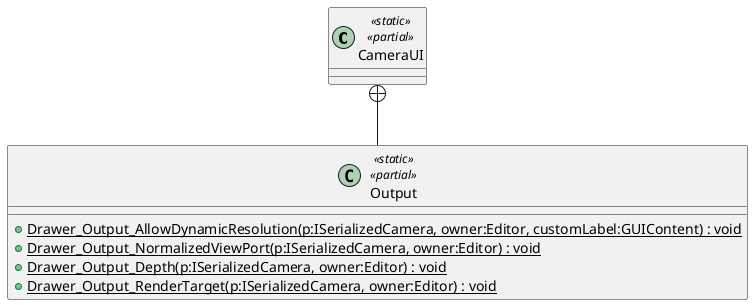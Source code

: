 @startuml
class CameraUI <<static>> <<partial>> {
}
class Output <<static>> <<partial>> {
    + {static} Drawer_Output_AllowDynamicResolution(p:ISerializedCamera, owner:Editor, customLabel:GUIContent) : void
    + {static} Drawer_Output_NormalizedViewPort(p:ISerializedCamera, owner:Editor) : void
    + {static} Drawer_Output_Depth(p:ISerializedCamera, owner:Editor) : void
    + {static} Drawer_Output_RenderTarget(p:ISerializedCamera, owner:Editor) : void
}
CameraUI +-- Output
@enduml
